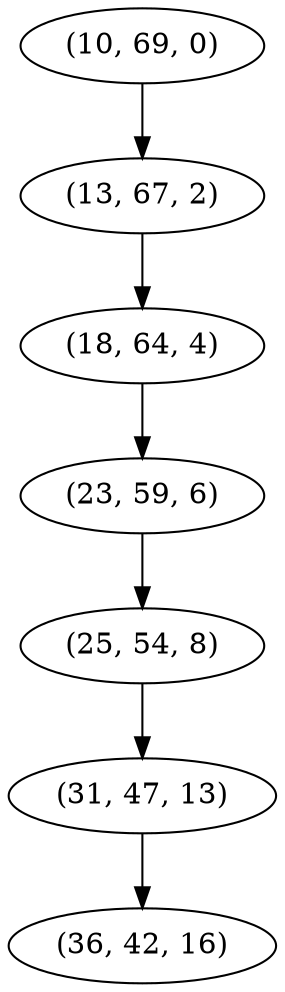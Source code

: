 digraph tree {
    "(10, 69, 0)";
    "(13, 67, 2)";
    "(18, 64, 4)";
    "(23, 59, 6)";
    "(25, 54, 8)";
    "(31, 47, 13)";
    "(36, 42, 16)";
    "(10, 69, 0)" -> "(13, 67, 2)";
    "(13, 67, 2)" -> "(18, 64, 4)";
    "(18, 64, 4)" -> "(23, 59, 6)";
    "(23, 59, 6)" -> "(25, 54, 8)";
    "(25, 54, 8)" -> "(31, 47, 13)";
    "(31, 47, 13)" -> "(36, 42, 16)";
}
